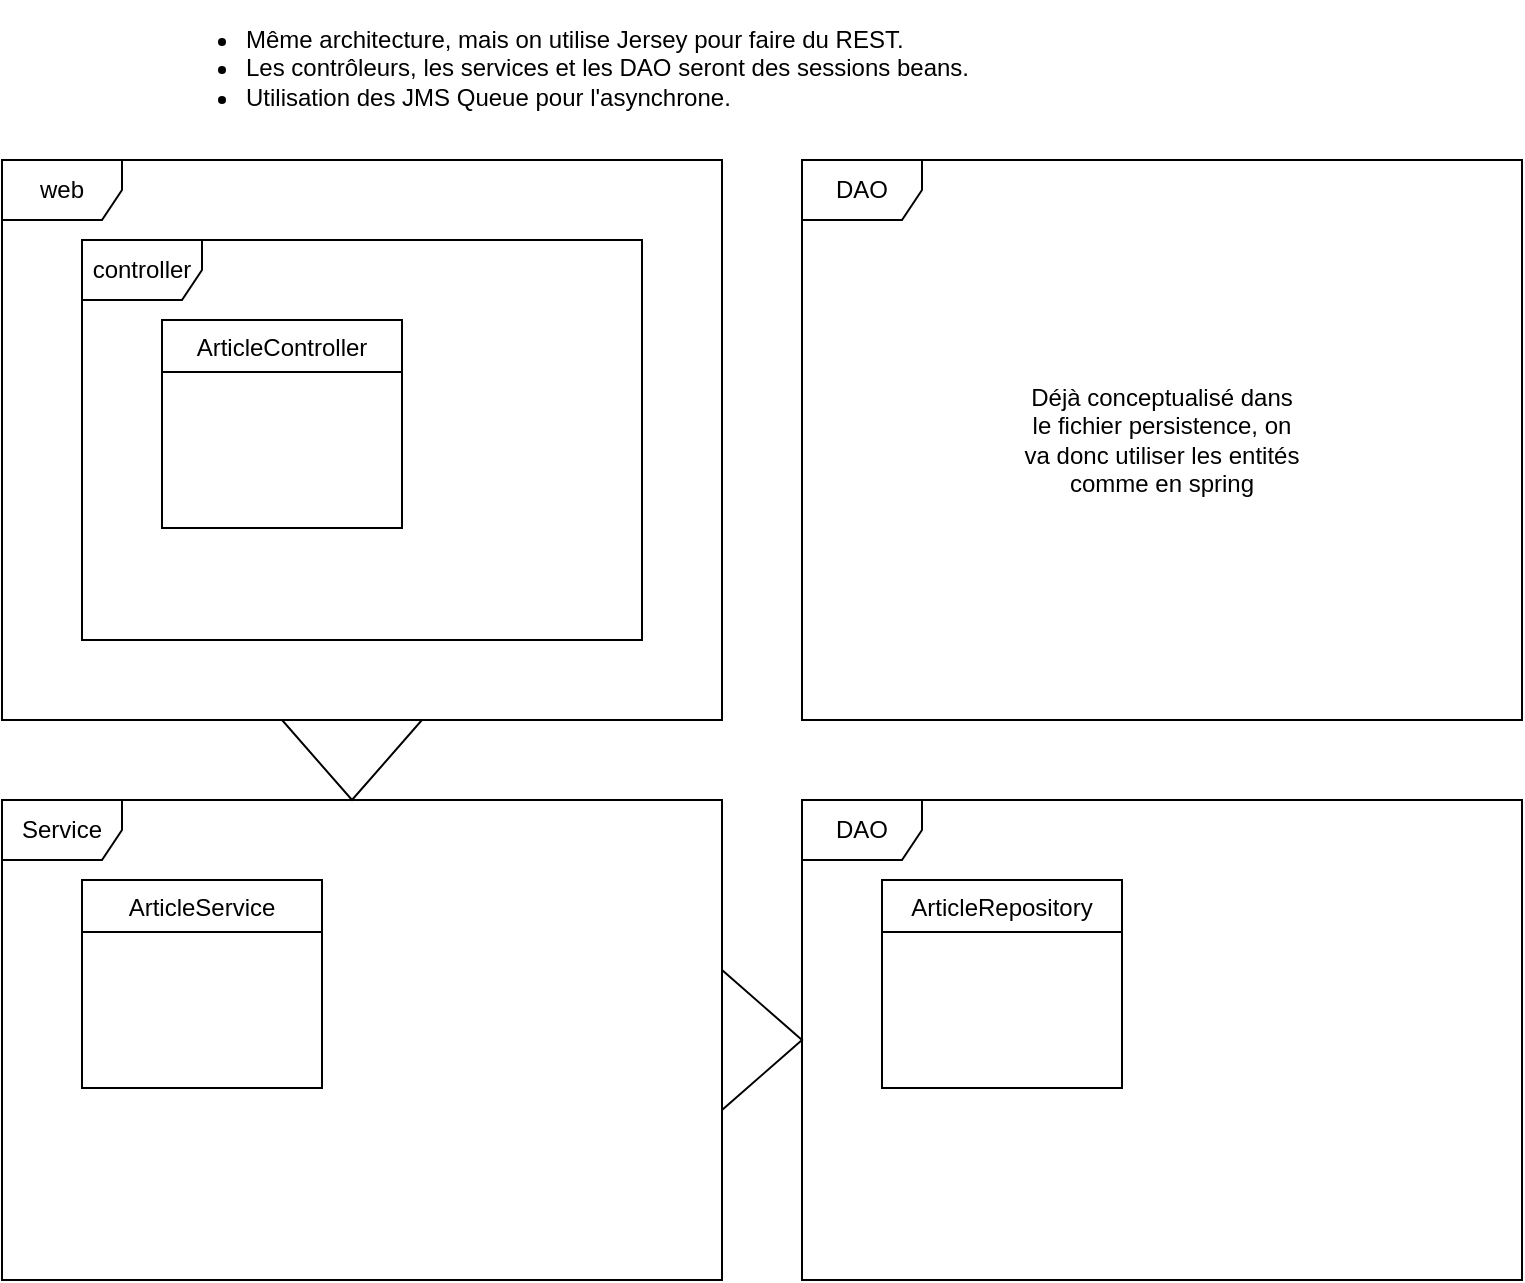 <mxfile version="13.7.9" type="device"><diagram id="bZxIExvp2_r5493srTBn" name="Page-1"><mxGraphModel dx="813" dy="470" grid="1" gridSize="10" guides="1" tooltips="1" connect="1" arrows="1" fold="1" page="1" pageScale="1" pageWidth="827" pageHeight="1169" math="0" shadow="0"><root><mxCell id="0"/><mxCell id="1" parent="0"/><mxCell id="vKj2G7_OoKPD_2eD8TtB-19" value="web" style="shape=umlFrame;whiteSpace=wrap;html=1;" parent="1" vertex="1"><mxGeometry x="40" y="280" width="360" height="280" as="geometry"/></mxCell><mxCell id="vKj2G7_OoKPD_2eD8TtB-20" value="controller" style="shape=umlFrame;whiteSpace=wrap;html=1;" parent="1" vertex="1"><mxGeometry x="80" y="320" width="280" height="200" as="geometry"/></mxCell><mxCell id="vKj2G7_OoKPD_2eD8TtB-22" value="Service" style="shape=umlFrame;whiteSpace=wrap;html=1;" parent="1" vertex="1"><mxGeometry x="40" y="600" width="360" height="240" as="geometry"/></mxCell><mxCell id="vKj2G7_OoKPD_2eD8TtB-27" value="DAO" style="shape=umlFrame;whiteSpace=wrap;html=1;" parent="1" vertex="1"><mxGeometry x="440" y="600" width="360" height="240" as="geometry"/></mxCell><mxCell id="vKj2G7_OoKPD_2eD8TtB-23" value="ArticleRepository" style="swimlane;fontStyle=0;childLayout=stackLayout;horizontal=1;startSize=26;fillColor=none;horizontalStack=0;resizeParent=1;resizeParentMax=0;resizeLast=0;collapsible=1;marginBottom=0;" parent="1" vertex="1"><mxGeometry x="480" y="640" width="120" height="104" as="geometry"/></mxCell><mxCell id="vKj2G7_OoKPD_2eD8TtB-28" value="" style="html=1;shadow=0;dashed=0;align=center;verticalAlign=middle;shape=mxgraph.arrows2.arrow;dy=0.6;dx=40;direction=south;notch=0;" parent="1" vertex="1"><mxGeometry x="180" y="560" width="70" height="40" as="geometry"/></mxCell><mxCell id="vKj2G7_OoKPD_2eD8TtB-29" value="" style="html=1;shadow=0;dashed=0;align=center;verticalAlign=middle;shape=mxgraph.arrows2.arrow;dy=0.6;dx=40;notch=0;" parent="1" vertex="1"><mxGeometry x="400" y="685" width="40" height="70" as="geometry"/></mxCell><mxCell id="vKj2G7_OoKPD_2eD8TtB-34" value="ArticleService" style="swimlane;fontStyle=0;childLayout=stackLayout;horizontal=1;startSize=26;fillColor=none;horizontalStack=0;resizeParent=1;resizeParentMax=0;resizeLast=0;collapsible=1;marginBottom=0;" parent="1" vertex="1"><mxGeometry x="80" y="640" width="120" height="104" as="geometry"/></mxCell><mxCell id="vKj2G7_OoKPD_2eD8TtB-38" value="ArticleController" style="swimlane;fontStyle=0;childLayout=stackLayout;horizontal=1;startSize=26;fillColor=none;horizontalStack=0;resizeParent=1;resizeParentMax=0;resizeLast=0;collapsible=1;marginBottom=0;" parent="1" vertex="1"><mxGeometry x="120" y="360" width="120" height="104" as="geometry"/></mxCell><mxCell id="vKj2G7_OoKPD_2eD8TtB-42" value="DAO" style="shape=umlFrame;whiteSpace=wrap;html=1;" parent="1" vertex="1"><mxGeometry x="440" y="280" width="360" height="280" as="geometry"/></mxCell><mxCell id="vKj2G7_OoKPD_2eD8TtB-43" value="Déjà conceptualisé dans le fichier persistence, on va donc utiliser les entités comme en spring" style="text;html=1;strokeColor=none;fillColor=none;align=center;verticalAlign=middle;whiteSpace=wrap;rounded=0;" parent="1" vertex="1"><mxGeometry x="550" y="386" width="140" height="68" as="geometry"/></mxCell><mxCell id="wDxN5-6IDDLQyhLOX-Nw-1" value="&lt;ul&gt;&lt;li&gt;Même architecture, mais on utilise Jersey pour faire du REST. &lt;/li&gt;&lt;li&gt;Les contrôleurs, les services et les DAO seront des sessions beans.&lt;/li&gt;&lt;li&gt;Utilisation des JMS Queue pour l'asynchrone.&lt;/li&gt;&lt;/ul&gt;" style="text;html=1;strokeColor=none;fillColor=none;align=left;verticalAlign=middle;whiteSpace=wrap;rounded=0;" vertex="1" parent="1"><mxGeometry x="120" y="200" width="600" height="68" as="geometry"/></mxCell></root></mxGraphModel></diagram></mxfile>